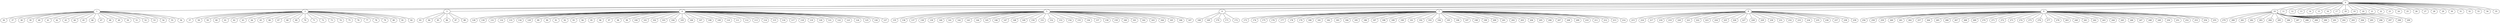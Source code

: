 
graph graphname {
    0 -- 1
0 -- 2
0 -- 3
0 -- 4
0 -- 5
0 -- 6
0 -- 7
0 -- 8
0 -- 9
0 -- 10
0 -- 11
0 -- 12
0 -- 13
0 -- 14
0 -- 15
0 -- 16
0 -- 17
0 -- 18
0 -- 19
0 -- 20
0 -- 21
0 -- 22
0 -- 23
0 -- 24
0 -- 25
0 -- 26
0 -- 27
0 -- 28
0 -- 29
0 -- 30
0 -- 31
0 -- 32
0 -- 33
0 -- 34
0 -- 35
1 -- 36
1 -- 37
1 -- 38
1 -- 39
1 -- 40
1 -- 41
1 -- 42
1 -- 43
1 -- 44
1 -- 45
1 -- 46
1 -- 47
1 -- 48
1 -- 49
1 -- 50
1 -- 51
1 -- 52
1 -- 53
1 -- 54
1 -- 55
1 -- 56
2 -- 57
2 -- 58
2 -- 59
2 -- 60
2 -- 61
2 -- 62
2 -- 63
2 -- 64
2 -- 65
2 -- 66
2 -- 67
2 -- 68
2 -- 69
2 -- 70
2 -- 71
2 -- 72
2 -- 73
2 -- 74
2 -- 75
2 -- 76
2 -- 77
2 -- 78
2 -- 79
2 -- 80
2 -- 81
2 -- 82
3 -- 83
3 -- 84
3 -- 85
3 -- 86
3 -- 87
3 -- 88
4 -- 128
4 -- 130
4 -- 131
4 -- 132
4 -- 133
4 -- 134
4 -- 129
4 -- 89
4 -- 90
4 -- 91
4 -- 92
4 -- 93
4 -- 94
4 -- 95
4 -- 96
4 -- 97
4 -- 98
4 -- 99
4 -- 100
4 -- 101
4 -- 102
4 -- 103
4 -- 104
4 -- 105
4 -- 106
4 -- 107
4 -- 108
4 -- 109
4 -- 110
4 -- 111
4 -- 112
4 -- 113
4 -- 114
4 -- 115
4 -- 116
4 -- 117
4 -- 118
4 -- 119
4 -- 120
4 -- 121
4 -- 122
4 -- 123
4 -- 124
4 -- 125
4 -- 126
4 -- 127
5 -- 135
5 -- 136
5 -- 137
5 -- 138
5 -- 139
5 -- 140
5 -- 141
5 -- 142
5 -- 143
5 -- 144
5 -- 145
5 -- 146
5 -- 147
5 -- 148
5 -- 149
5 -- 150
5 -- 151
5 -- 152
5 -- 153
5 -- 154
5 -- 155
5 -- 156
5 -- 157
5 -- 158
5 -- 159
5 -- 160
5 -- 161
5 -- 162
5 -- 163
5 -- 164
5 -- 165
5 -- 166
5 -- 167
6 -- 168
6 -- 169
6 -- 170
6 -- 171
6 -- 172
7 -- 173
7 -- 174
7 -- 175
7 -- 176
7 -- 177
7 -- 178
7 -- 179
7 -- 180
7 -- 181
7 -- 182
7 -- 183
7 -- 184
7 -- 185
7 -- 186
7 -- 187
7 -- 188
7 -- 189
7 -- 190
7 -- 191
7 -- 192
7 -- 193
7 -- 194
7 -- 195
7 -- 196
7 -- 197
7 -- 198
7 -- 199
7 -- 200
7 -- 201
7 -- 202
7 -- 203
7 -- 204
7 -- 205
7 -- 206
7 -- 207
7 -- 208
7 -- 209
7 -- 210
7 -- 211
7 -- 212
7 -- 213
7 -- 214
8 -- 215
8 -- 216
8 -- 217
8 -- 218
8 -- 219
8 -- 220
8 -- 221
8 -- 222
8 -- 223
8 -- 224
8 -- 225
8 -- 226
8 -- 227
8 -- 228
8 -- 229
8 -- 230
8 -- 231
8 -- 232
8 -- 233
8 -- 234
8 -- 235
8 -- 236
8 -- 237
8 -- 238
8 -- 239
9 -- 256
9 -- 258
9 -- 259
9 -- 260
9 -- 261
9 -- 262
9 -- 257
9 -- 264
9 -- 265
9 -- 266
9 -- 267
9 -- 268
9 -- 269
9 -- 270
9 -- 271
9 -- 272
9 -- 273
9 -- 274
9 -- 275
9 -- 276
9 -- 277
9 -- 278
9 -- 263
9 -- 240
9 -- 241
9 -- 242
9 -- 243
9 -- 244
9 -- 245
9 -- 246
9 -- 247
9 -- 248
9 -- 249
9 -- 250
9 -- 251
9 -- 252
9 -- 253
9 -- 254
9 -- 255
10 -- 279
10 -- 280
10 -- 281
10 -- 282
10 -- 283
10 -- 284
10 -- 285
10 -- 286
10 -- 287
10 -- 288
10 -- 289
10 -- 290
10 -- 291
10 -- 292
10 -- 293
10 -- 294
10 -- 295
10 -- 296
10 -- 297
10 -- 298
10 -- 299

}
